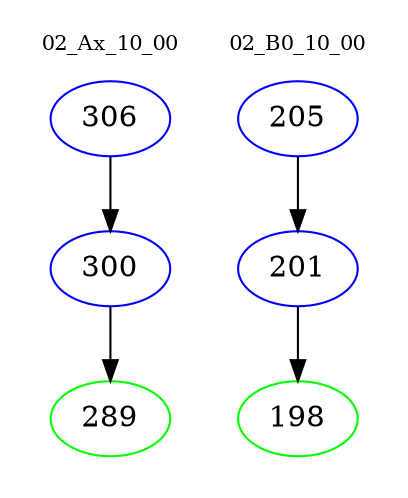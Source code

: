 digraph{
subgraph cluster_0 {
color = white
label = "02_Ax_10_00";
fontsize=10;
T0_306 [label="306", color="blue"]
T0_306 -> T0_300 [color="black"]
T0_300 [label="300", color="blue"]
T0_300 -> T0_289 [color="black"]
T0_289 [label="289", color="green"]
}
subgraph cluster_1 {
color = white
label = "02_B0_10_00";
fontsize=10;
T1_205 [label="205", color="blue"]
T1_205 -> T1_201 [color="black"]
T1_201 [label="201", color="blue"]
T1_201 -> T1_198 [color="black"]
T1_198 [label="198", color="green"]
}
}

